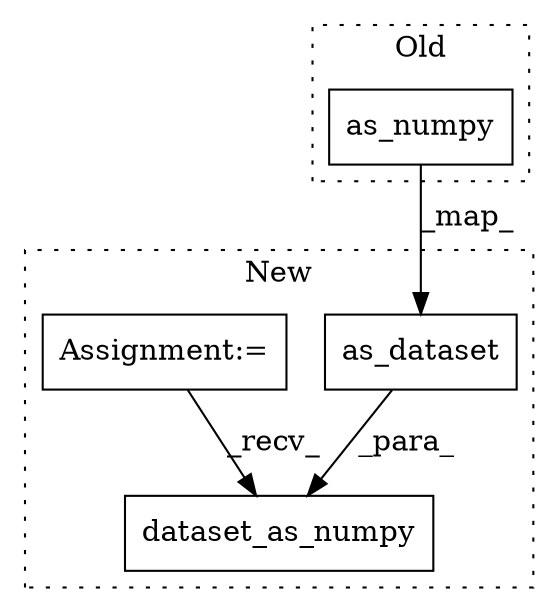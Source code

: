 digraph G {
subgraph cluster0 {
1 [label="as_numpy" a="32" s="3118,3132" l="9,1" shape="box"];
label = "Old";
style="dotted";
}
subgraph cluster1 {
2 [label="as_dataset" a="32" s="3227,3243" l="11,1" shape="box"];
3 [label="dataset_as_numpy" a="32" s="3202,3244" l="17,1" shape="box"];
4 [label="Assignment:=" a="7" s="2098" l="13" shape="box"];
label = "New";
style="dotted";
}
1 -> 2 [label="_map_"];
2 -> 3 [label="_para_"];
4 -> 3 [label="_recv_"];
}
